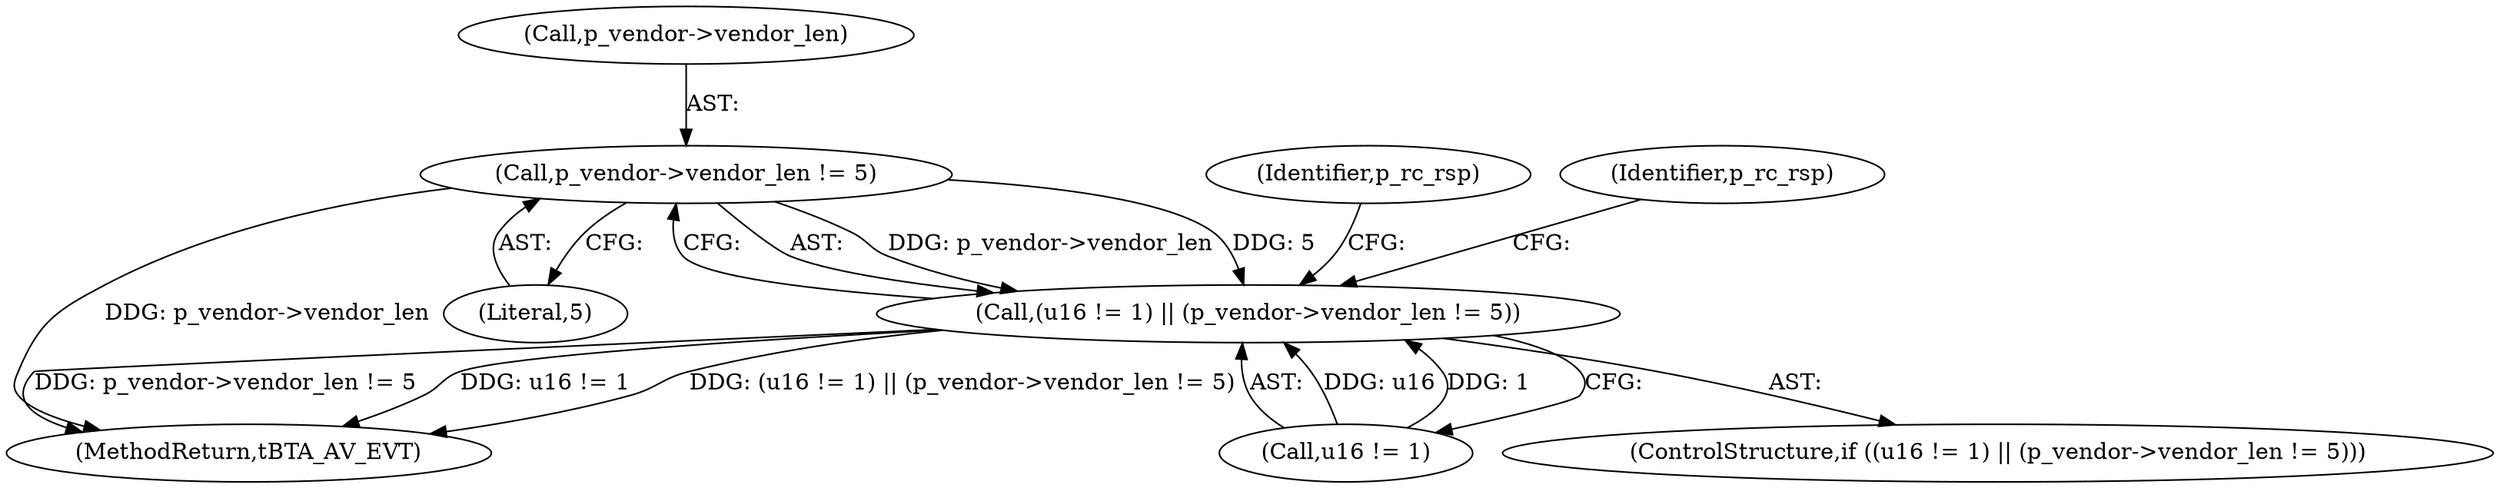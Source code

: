 digraph "1_Android_30cec963095366536ca0b1306089154e09bfe1a9@del" {
"1000272" [label="(Call,p_vendor->vendor_len != 5)"];
"1000268" [label="(Call,(u16 != 1) || (p_vendor->vendor_len != 5))"];
"1000290" [label="(Identifier,p_rc_rsp)"];
"1000272" [label="(Call,p_vendor->vendor_len != 5)"];
"1000276" [label="(Literal,5)"];
"1000267" [label="(ControlStructure,if ((u16 != 1) || (p_vendor->vendor_len != 5)))"];
"1000398" [label="(MethodReturn,tBTA_AV_EVT)"];
"1000281" [label="(Identifier,p_rc_rsp)"];
"1000269" [label="(Call,u16 != 1)"];
"1000273" [label="(Call,p_vendor->vendor_len)"];
"1000268" [label="(Call,(u16 != 1) || (p_vendor->vendor_len != 5))"];
"1000272" -> "1000268"  [label="AST: "];
"1000272" -> "1000276"  [label="CFG: "];
"1000273" -> "1000272"  [label="AST: "];
"1000276" -> "1000272"  [label="AST: "];
"1000268" -> "1000272"  [label="CFG: "];
"1000272" -> "1000398"  [label="DDG: p_vendor->vendor_len"];
"1000272" -> "1000268"  [label="DDG: p_vendor->vendor_len"];
"1000272" -> "1000268"  [label="DDG: 5"];
"1000268" -> "1000267"  [label="AST: "];
"1000268" -> "1000269"  [label="CFG: "];
"1000269" -> "1000268"  [label="AST: "];
"1000281" -> "1000268"  [label="CFG: "];
"1000290" -> "1000268"  [label="CFG: "];
"1000268" -> "1000398"  [label="DDG: u16 != 1"];
"1000268" -> "1000398"  [label="DDG: (u16 != 1) || (p_vendor->vendor_len != 5)"];
"1000268" -> "1000398"  [label="DDG: p_vendor->vendor_len != 5"];
"1000269" -> "1000268"  [label="DDG: u16"];
"1000269" -> "1000268"  [label="DDG: 1"];
}
